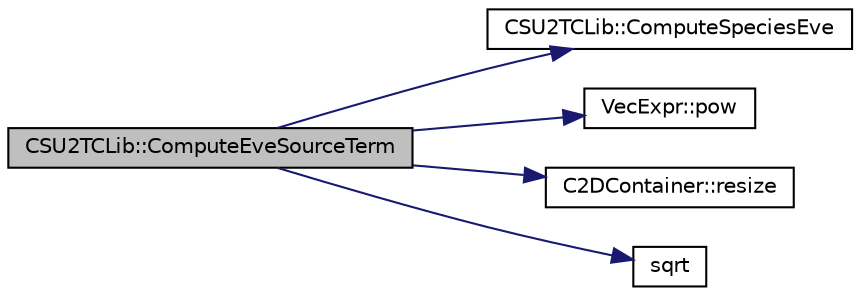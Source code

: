 digraph "CSU2TCLib::ComputeEveSourceTerm"
{
 // LATEX_PDF_SIZE
  edge [fontname="Helvetica",fontsize="10",labelfontname="Helvetica",labelfontsize="10"];
  node [fontname="Helvetica",fontsize="10",shape=record];
  rankdir="LR";
  Node1 [label="CSU2TCLib::ComputeEveSourceTerm",height=0.2,width=0.4,color="black", fillcolor="grey75", style="filled", fontcolor="black",tooltip="Compute vibrational energy source term."];
  Node1 -> Node2 [color="midnightblue",fontsize="10",style="solid",fontname="Helvetica"];
  Node2 [label="CSU2TCLib::ComputeSpeciesEve",height=0.2,width=0.4,color="black", fillcolor="white", style="filled",URL="$classCSU2TCLib.html#a295cd1dc83025216d597bb5b01f80882",tooltip="Compute species V-E energy."];
  Node1 -> Node3 [color="midnightblue",fontsize="10",style="solid",fontname="Helvetica"];
  Node3 [label="VecExpr::pow",height=0.2,width=0.4,color="black", fillcolor="white", style="filled",URL="$group__VecExpr.html#ga7fb255e1f2a1773d3cc6ff7bee1aadd2",tooltip=" "];
  Node1 -> Node4 [color="midnightblue",fontsize="10",style="solid",fontname="Helvetica"];
  Node4 [label="C2DContainer::resize",height=0.2,width=0.4,color="black", fillcolor="white", style="filled",URL="$classC2DContainer.html#adefb48b593f76aa322e228fea8f76127",tooltip="Request a change of size."];
  Node1 -> Node5 [color="midnightblue",fontsize="10",style="solid",fontname="Helvetica"];
  Node5 [label="sqrt",height=0.2,width=0.4,color="black", fillcolor="white", style="filled",URL="$group__SIMD.html#ga54a1925ab40fb4249ea255072520de35",tooltip=" "];
}
